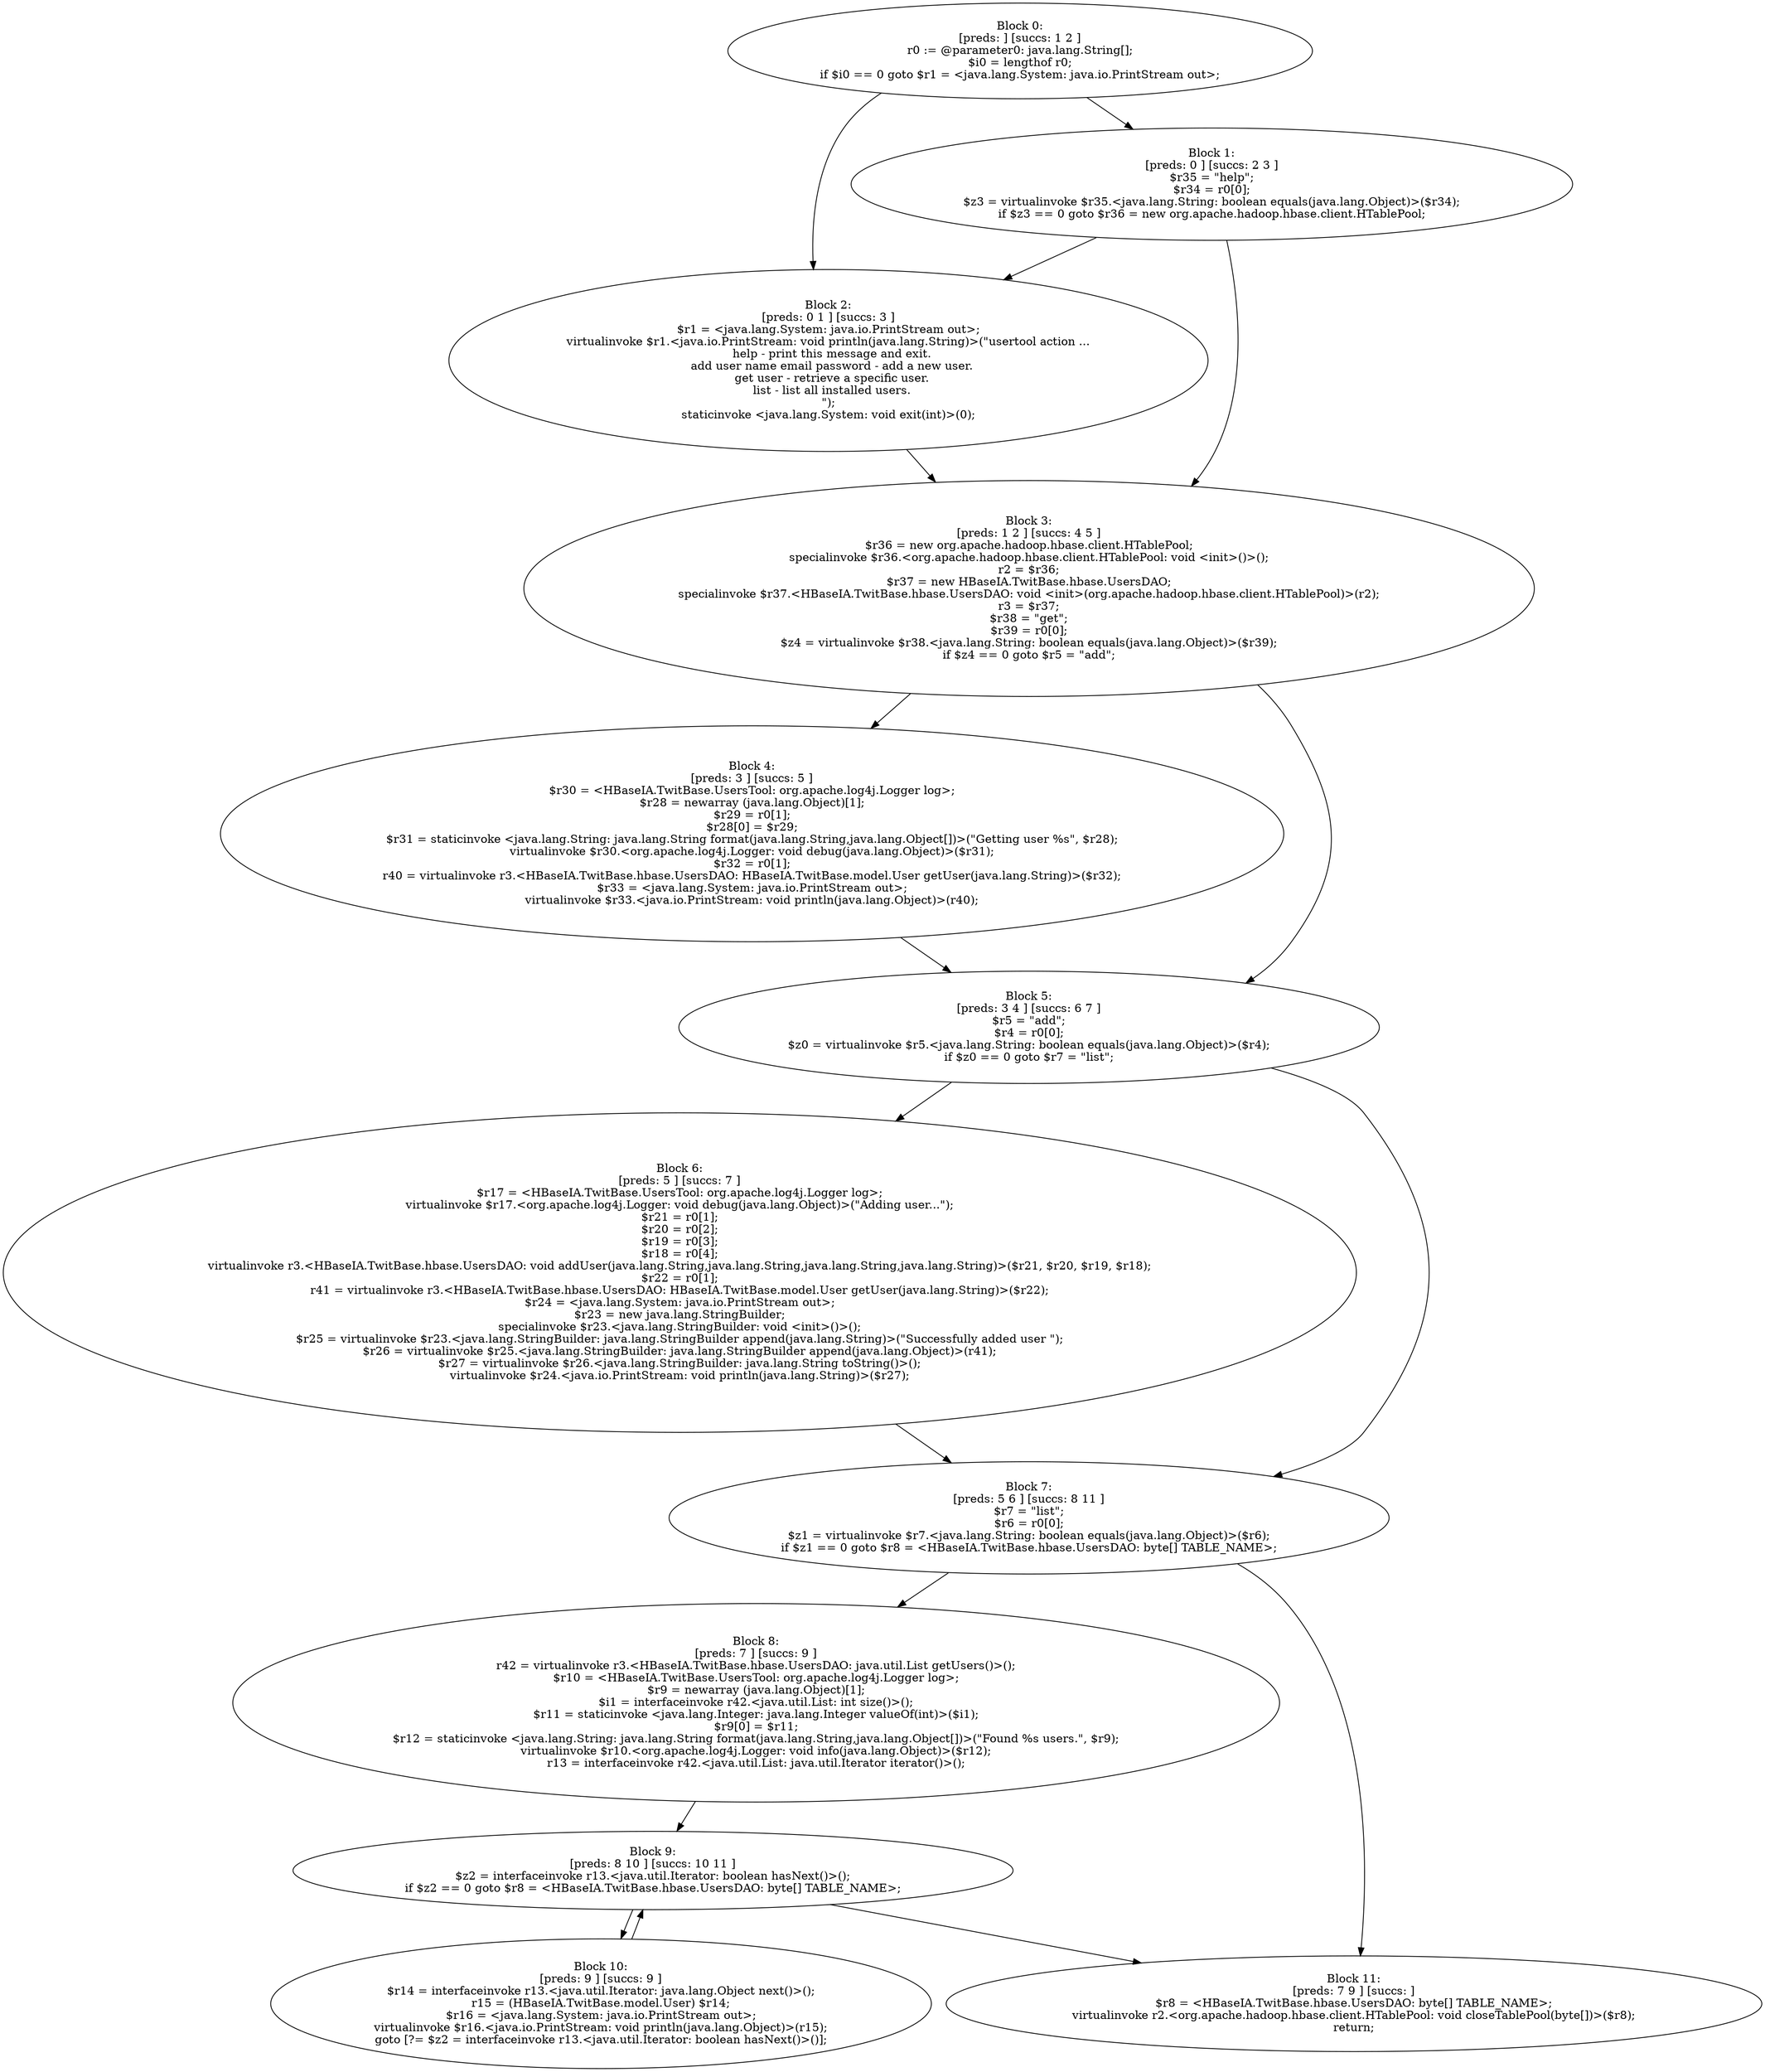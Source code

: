 digraph "unitGraph" {
    "Block 0:
[preds: ] [succs: 1 2 ]
r0 := @parameter0: java.lang.String[];
$i0 = lengthof r0;
if $i0 == 0 goto $r1 = <java.lang.System: java.io.PrintStream out>;
"
    "Block 1:
[preds: 0 ] [succs: 2 3 ]
$r35 = \"help\";
$r34 = r0[0];
$z3 = virtualinvoke $r35.<java.lang.String: boolean equals(java.lang.Object)>($r34);
if $z3 == 0 goto $r36 = new org.apache.hadoop.hbase.client.HTablePool;
"
    "Block 2:
[preds: 0 1 ] [succs: 3 ]
$r1 = <java.lang.System: java.io.PrintStream out>;
virtualinvoke $r1.<java.io.PrintStream: void println(java.lang.String)>(\"usertool action ...\n  help - print this message and exit.\n  add user name email password - add a new user.\n  get user - retrieve a specific user.\n  list - list all installed users.\n\");
staticinvoke <java.lang.System: void exit(int)>(0);
"
    "Block 3:
[preds: 1 2 ] [succs: 4 5 ]
$r36 = new org.apache.hadoop.hbase.client.HTablePool;
specialinvoke $r36.<org.apache.hadoop.hbase.client.HTablePool: void <init>()>();
r2 = $r36;
$r37 = new HBaseIA.TwitBase.hbase.UsersDAO;
specialinvoke $r37.<HBaseIA.TwitBase.hbase.UsersDAO: void <init>(org.apache.hadoop.hbase.client.HTablePool)>(r2);
r3 = $r37;
$r38 = \"get\";
$r39 = r0[0];
$z4 = virtualinvoke $r38.<java.lang.String: boolean equals(java.lang.Object)>($r39);
if $z4 == 0 goto $r5 = \"add\";
"
    "Block 4:
[preds: 3 ] [succs: 5 ]
$r30 = <HBaseIA.TwitBase.UsersTool: org.apache.log4j.Logger log>;
$r28 = newarray (java.lang.Object)[1];
$r29 = r0[1];
$r28[0] = $r29;
$r31 = staticinvoke <java.lang.String: java.lang.String format(java.lang.String,java.lang.Object[])>(\"Getting user %s\", $r28);
virtualinvoke $r30.<org.apache.log4j.Logger: void debug(java.lang.Object)>($r31);
$r32 = r0[1];
r40 = virtualinvoke r3.<HBaseIA.TwitBase.hbase.UsersDAO: HBaseIA.TwitBase.model.User getUser(java.lang.String)>($r32);
$r33 = <java.lang.System: java.io.PrintStream out>;
virtualinvoke $r33.<java.io.PrintStream: void println(java.lang.Object)>(r40);
"
    "Block 5:
[preds: 3 4 ] [succs: 6 7 ]
$r5 = \"add\";
$r4 = r0[0];
$z0 = virtualinvoke $r5.<java.lang.String: boolean equals(java.lang.Object)>($r4);
if $z0 == 0 goto $r7 = \"list\";
"
    "Block 6:
[preds: 5 ] [succs: 7 ]
$r17 = <HBaseIA.TwitBase.UsersTool: org.apache.log4j.Logger log>;
virtualinvoke $r17.<org.apache.log4j.Logger: void debug(java.lang.Object)>(\"Adding user...\");
$r21 = r0[1];
$r20 = r0[2];
$r19 = r0[3];
$r18 = r0[4];
virtualinvoke r3.<HBaseIA.TwitBase.hbase.UsersDAO: void addUser(java.lang.String,java.lang.String,java.lang.String,java.lang.String)>($r21, $r20, $r19, $r18);
$r22 = r0[1];
r41 = virtualinvoke r3.<HBaseIA.TwitBase.hbase.UsersDAO: HBaseIA.TwitBase.model.User getUser(java.lang.String)>($r22);
$r24 = <java.lang.System: java.io.PrintStream out>;
$r23 = new java.lang.StringBuilder;
specialinvoke $r23.<java.lang.StringBuilder: void <init>()>();
$r25 = virtualinvoke $r23.<java.lang.StringBuilder: java.lang.StringBuilder append(java.lang.String)>(\"Successfully added user \");
$r26 = virtualinvoke $r25.<java.lang.StringBuilder: java.lang.StringBuilder append(java.lang.Object)>(r41);
$r27 = virtualinvoke $r26.<java.lang.StringBuilder: java.lang.String toString()>();
virtualinvoke $r24.<java.io.PrintStream: void println(java.lang.String)>($r27);
"
    "Block 7:
[preds: 5 6 ] [succs: 8 11 ]
$r7 = \"list\";
$r6 = r0[0];
$z1 = virtualinvoke $r7.<java.lang.String: boolean equals(java.lang.Object)>($r6);
if $z1 == 0 goto $r8 = <HBaseIA.TwitBase.hbase.UsersDAO: byte[] TABLE_NAME>;
"
    "Block 8:
[preds: 7 ] [succs: 9 ]
r42 = virtualinvoke r3.<HBaseIA.TwitBase.hbase.UsersDAO: java.util.List getUsers()>();
$r10 = <HBaseIA.TwitBase.UsersTool: org.apache.log4j.Logger log>;
$r9 = newarray (java.lang.Object)[1];
$i1 = interfaceinvoke r42.<java.util.List: int size()>();
$r11 = staticinvoke <java.lang.Integer: java.lang.Integer valueOf(int)>($i1);
$r9[0] = $r11;
$r12 = staticinvoke <java.lang.String: java.lang.String format(java.lang.String,java.lang.Object[])>(\"Found %s users.\", $r9);
virtualinvoke $r10.<org.apache.log4j.Logger: void info(java.lang.Object)>($r12);
r13 = interfaceinvoke r42.<java.util.List: java.util.Iterator iterator()>();
"
    "Block 9:
[preds: 8 10 ] [succs: 10 11 ]
$z2 = interfaceinvoke r13.<java.util.Iterator: boolean hasNext()>();
if $z2 == 0 goto $r8 = <HBaseIA.TwitBase.hbase.UsersDAO: byte[] TABLE_NAME>;
"
    "Block 10:
[preds: 9 ] [succs: 9 ]
$r14 = interfaceinvoke r13.<java.util.Iterator: java.lang.Object next()>();
r15 = (HBaseIA.TwitBase.model.User) $r14;
$r16 = <java.lang.System: java.io.PrintStream out>;
virtualinvoke $r16.<java.io.PrintStream: void println(java.lang.Object)>(r15);
goto [?= $z2 = interfaceinvoke r13.<java.util.Iterator: boolean hasNext()>()];
"
    "Block 11:
[preds: 7 9 ] [succs: ]
$r8 = <HBaseIA.TwitBase.hbase.UsersDAO: byte[] TABLE_NAME>;
virtualinvoke r2.<org.apache.hadoop.hbase.client.HTablePool: void closeTablePool(byte[])>($r8);
return;
"
    "Block 0:
[preds: ] [succs: 1 2 ]
r0 := @parameter0: java.lang.String[];
$i0 = lengthof r0;
if $i0 == 0 goto $r1 = <java.lang.System: java.io.PrintStream out>;
"->"Block 1:
[preds: 0 ] [succs: 2 3 ]
$r35 = \"help\";
$r34 = r0[0];
$z3 = virtualinvoke $r35.<java.lang.String: boolean equals(java.lang.Object)>($r34);
if $z3 == 0 goto $r36 = new org.apache.hadoop.hbase.client.HTablePool;
";
    "Block 0:
[preds: ] [succs: 1 2 ]
r0 := @parameter0: java.lang.String[];
$i0 = lengthof r0;
if $i0 == 0 goto $r1 = <java.lang.System: java.io.PrintStream out>;
"->"Block 2:
[preds: 0 1 ] [succs: 3 ]
$r1 = <java.lang.System: java.io.PrintStream out>;
virtualinvoke $r1.<java.io.PrintStream: void println(java.lang.String)>(\"usertool action ...\n  help - print this message and exit.\n  add user name email password - add a new user.\n  get user - retrieve a specific user.\n  list - list all installed users.\n\");
staticinvoke <java.lang.System: void exit(int)>(0);
";
    "Block 1:
[preds: 0 ] [succs: 2 3 ]
$r35 = \"help\";
$r34 = r0[0];
$z3 = virtualinvoke $r35.<java.lang.String: boolean equals(java.lang.Object)>($r34);
if $z3 == 0 goto $r36 = new org.apache.hadoop.hbase.client.HTablePool;
"->"Block 2:
[preds: 0 1 ] [succs: 3 ]
$r1 = <java.lang.System: java.io.PrintStream out>;
virtualinvoke $r1.<java.io.PrintStream: void println(java.lang.String)>(\"usertool action ...\n  help - print this message and exit.\n  add user name email password - add a new user.\n  get user - retrieve a specific user.\n  list - list all installed users.\n\");
staticinvoke <java.lang.System: void exit(int)>(0);
";
    "Block 1:
[preds: 0 ] [succs: 2 3 ]
$r35 = \"help\";
$r34 = r0[0];
$z3 = virtualinvoke $r35.<java.lang.String: boolean equals(java.lang.Object)>($r34);
if $z3 == 0 goto $r36 = new org.apache.hadoop.hbase.client.HTablePool;
"->"Block 3:
[preds: 1 2 ] [succs: 4 5 ]
$r36 = new org.apache.hadoop.hbase.client.HTablePool;
specialinvoke $r36.<org.apache.hadoop.hbase.client.HTablePool: void <init>()>();
r2 = $r36;
$r37 = new HBaseIA.TwitBase.hbase.UsersDAO;
specialinvoke $r37.<HBaseIA.TwitBase.hbase.UsersDAO: void <init>(org.apache.hadoop.hbase.client.HTablePool)>(r2);
r3 = $r37;
$r38 = \"get\";
$r39 = r0[0];
$z4 = virtualinvoke $r38.<java.lang.String: boolean equals(java.lang.Object)>($r39);
if $z4 == 0 goto $r5 = \"add\";
";
    "Block 2:
[preds: 0 1 ] [succs: 3 ]
$r1 = <java.lang.System: java.io.PrintStream out>;
virtualinvoke $r1.<java.io.PrintStream: void println(java.lang.String)>(\"usertool action ...\n  help - print this message and exit.\n  add user name email password - add a new user.\n  get user - retrieve a specific user.\n  list - list all installed users.\n\");
staticinvoke <java.lang.System: void exit(int)>(0);
"->"Block 3:
[preds: 1 2 ] [succs: 4 5 ]
$r36 = new org.apache.hadoop.hbase.client.HTablePool;
specialinvoke $r36.<org.apache.hadoop.hbase.client.HTablePool: void <init>()>();
r2 = $r36;
$r37 = new HBaseIA.TwitBase.hbase.UsersDAO;
specialinvoke $r37.<HBaseIA.TwitBase.hbase.UsersDAO: void <init>(org.apache.hadoop.hbase.client.HTablePool)>(r2);
r3 = $r37;
$r38 = \"get\";
$r39 = r0[0];
$z4 = virtualinvoke $r38.<java.lang.String: boolean equals(java.lang.Object)>($r39);
if $z4 == 0 goto $r5 = \"add\";
";
    "Block 3:
[preds: 1 2 ] [succs: 4 5 ]
$r36 = new org.apache.hadoop.hbase.client.HTablePool;
specialinvoke $r36.<org.apache.hadoop.hbase.client.HTablePool: void <init>()>();
r2 = $r36;
$r37 = new HBaseIA.TwitBase.hbase.UsersDAO;
specialinvoke $r37.<HBaseIA.TwitBase.hbase.UsersDAO: void <init>(org.apache.hadoop.hbase.client.HTablePool)>(r2);
r3 = $r37;
$r38 = \"get\";
$r39 = r0[0];
$z4 = virtualinvoke $r38.<java.lang.String: boolean equals(java.lang.Object)>($r39);
if $z4 == 0 goto $r5 = \"add\";
"->"Block 4:
[preds: 3 ] [succs: 5 ]
$r30 = <HBaseIA.TwitBase.UsersTool: org.apache.log4j.Logger log>;
$r28 = newarray (java.lang.Object)[1];
$r29 = r0[1];
$r28[0] = $r29;
$r31 = staticinvoke <java.lang.String: java.lang.String format(java.lang.String,java.lang.Object[])>(\"Getting user %s\", $r28);
virtualinvoke $r30.<org.apache.log4j.Logger: void debug(java.lang.Object)>($r31);
$r32 = r0[1];
r40 = virtualinvoke r3.<HBaseIA.TwitBase.hbase.UsersDAO: HBaseIA.TwitBase.model.User getUser(java.lang.String)>($r32);
$r33 = <java.lang.System: java.io.PrintStream out>;
virtualinvoke $r33.<java.io.PrintStream: void println(java.lang.Object)>(r40);
";
    "Block 3:
[preds: 1 2 ] [succs: 4 5 ]
$r36 = new org.apache.hadoop.hbase.client.HTablePool;
specialinvoke $r36.<org.apache.hadoop.hbase.client.HTablePool: void <init>()>();
r2 = $r36;
$r37 = new HBaseIA.TwitBase.hbase.UsersDAO;
specialinvoke $r37.<HBaseIA.TwitBase.hbase.UsersDAO: void <init>(org.apache.hadoop.hbase.client.HTablePool)>(r2);
r3 = $r37;
$r38 = \"get\";
$r39 = r0[0];
$z4 = virtualinvoke $r38.<java.lang.String: boolean equals(java.lang.Object)>($r39);
if $z4 == 0 goto $r5 = \"add\";
"->"Block 5:
[preds: 3 4 ] [succs: 6 7 ]
$r5 = \"add\";
$r4 = r0[0];
$z0 = virtualinvoke $r5.<java.lang.String: boolean equals(java.lang.Object)>($r4);
if $z0 == 0 goto $r7 = \"list\";
";
    "Block 4:
[preds: 3 ] [succs: 5 ]
$r30 = <HBaseIA.TwitBase.UsersTool: org.apache.log4j.Logger log>;
$r28 = newarray (java.lang.Object)[1];
$r29 = r0[1];
$r28[0] = $r29;
$r31 = staticinvoke <java.lang.String: java.lang.String format(java.lang.String,java.lang.Object[])>(\"Getting user %s\", $r28);
virtualinvoke $r30.<org.apache.log4j.Logger: void debug(java.lang.Object)>($r31);
$r32 = r0[1];
r40 = virtualinvoke r3.<HBaseIA.TwitBase.hbase.UsersDAO: HBaseIA.TwitBase.model.User getUser(java.lang.String)>($r32);
$r33 = <java.lang.System: java.io.PrintStream out>;
virtualinvoke $r33.<java.io.PrintStream: void println(java.lang.Object)>(r40);
"->"Block 5:
[preds: 3 4 ] [succs: 6 7 ]
$r5 = \"add\";
$r4 = r0[0];
$z0 = virtualinvoke $r5.<java.lang.String: boolean equals(java.lang.Object)>($r4);
if $z0 == 0 goto $r7 = \"list\";
";
    "Block 5:
[preds: 3 4 ] [succs: 6 7 ]
$r5 = \"add\";
$r4 = r0[0];
$z0 = virtualinvoke $r5.<java.lang.String: boolean equals(java.lang.Object)>($r4);
if $z0 == 0 goto $r7 = \"list\";
"->"Block 6:
[preds: 5 ] [succs: 7 ]
$r17 = <HBaseIA.TwitBase.UsersTool: org.apache.log4j.Logger log>;
virtualinvoke $r17.<org.apache.log4j.Logger: void debug(java.lang.Object)>(\"Adding user...\");
$r21 = r0[1];
$r20 = r0[2];
$r19 = r0[3];
$r18 = r0[4];
virtualinvoke r3.<HBaseIA.TwitBase.hbase.UsersDAO: void addUser(java.lang.String,java.lang.String,java.lang.String,java.lang.String)>($r21, $r20, $r19, $r18);
$r22 = r0[1];
r41 = virtualinvoke r3.<HBaseIA.TwitBase.hbase.UsersDAO: HBaseIA.TwitBase.model.User getUser(java.lang.String)>($r22);
$r24 = <java.lang.System: java.io.PrintStream out>;
$r23 = new java.lang.StringBuilder;
specialinvoke $r23.<java.lang.StringBuilder: void <init>()>();
$r25 = virtualinvoke $r23.<java.lang.StringBuilder: java.lang.StringBuilder append(java.lang.String)>(\"Successfully added user \");
$r26 = virtualinvoke $r25.<java.lang.StringBuilder: java.lang.StringBuilder append(java.lang.Object)>(r41);
$r27 = virtualinvoke $r26.<java.lang.StringBuilder: java.lang.String toString()>();
virtualinvoke $r24.<java.io.PrintStream: void println(java.lang.String)>($r27);
";
    "Block 5:
[preds: 3 4 ] [succs: 6 7 ]
$r5 = \"add\";
$r4 = r0[0];
$z0 = virtualinvoke $r5.<java.lang.String: boolean equals(java.lang.Object)>($r4);
if $z0 == 0 goto $r7 = \"list\";
"->"Block 7:
[preds: 5 6 ] [succs: 8 11 ]
$r7 = \"list\";
$r6 = r0[0];
$z1 = virtualinvoke $r7.<java.lang.String: boolean equals(java.lang.Object)>($r6);
if $z1 == 0 goto $r8 = <HBaseIA.TwitBase.hbase.UsersDAO: byte[] TABLE_NAME>;
";
    "Block 6:
[preds: 5 ] [succs: 7 ]
$r17 = <HBaseIA.TwitBase.UsersTool: org.apache.log4j.Logger log>;
virtualinvoke $r17.<org.apache.log4j.Logger: void debug(java.lang.Object)>(\"Adding user...\");
$r21 = r0[1];
$r20 = r0[2];
$r19 = r0[3];
$r18 = r0[4];
virtualinvoke r3.<HBaseIA.TwitBase.hbase.UsersDAO: void addUser(java.lang.String,java.lang.String,java.lang.String,java.lang.String)>($r21, $r20, $r19, $r18);
$r22 = r0[1];
r41 = virtualinvoke r3.<HBaseIA.TwitBase.hbase.UsersDAO: HBaseIA.TwitBase.model.User getUser(java.lang.String)>($r22);
$r24 = <java.lang.System: java.io.PrintStream out>;
$r23 = new java.lang.StringBuilder;
specialinvoke $r23.<java.lang.StringBuilder: void <init>()>();
$r25 = virtualinvoke $r23.<java.lang.StringBuilder: java.lang.StringBuilder append(java.lang.String)>(\"Successfully added user \");
$r26 = virtualinvoke $r25.<java.lang.StringBuilder: java.lang.StringBuilder append(java.lang.Object)>(r41);
$r27 = virtualinvoke $r26.<java.lang.StringBuilder: java.lang.String toString()>();
virtualinvoke $r24.<java.io.PrintStream: void println(java.lang.String)>($r27);
"->"Block 7:
[preds: 5 6 ] [succs: 8 11 ]
$r7 = \"list\";
$r6 = r0[0];
$z1 = virtualinvoke $r7.<java.lang.String: boolean equals(java.lang.Object)>($r6);
if $z1 == 0 goto $r8 = <HBaseIA.TwitBase.hbase.UsersDAO: byte[] TABLE_NAME>;
";
    "Block 7:
[preds: 5 6 ] [succs: 8 11 ]
$r7 = \"list\";
$r6 = r0[0];
$z1 = virtualinvoke $r7.<java.lang.String: boolean equals(java.lang.Object)>($r6);
if $z1 == 0 goto $r8 = <HBaseIA.TwitBase.hbase.UsersDAO: byte[] TABLE_NAME>;
"->"Block 8:
[preds: 7 ] [succs: 9 ]
r42 = virtualinvoke r3.<HBaseIA.TwitBase.hbase.UsersDAO: java.util.List getUsers()>();
$r10 = <HBaseIA.TwitBase.UsersTool: org.apache.log4j.Logger log>;
$r9 = newarray (java.lang.Object)[1];
$i1 = interfaceinvoke r42.<java.util.List: int size()>();
$r11 = staticinvoke <java.lang.Integer: java.lang.Integer valueOf(int)>($i1);
$r9[0] = $r11;
$r12 = staticinvoke <java.lang.String: java.lang.String format(java.lang.String,java.lang.Object[])>(\"Found %s users.\", $r9);
virtualinvoke $r10.<org.apache.log4j.Logger: void info(java.lang.Object)>($r12);
r13 = interfaceinvoke r42.<java.util.List: java.util.Iterator iterator()>();
";
    "Block 7:
[preds: 5 6 ] [succs: 8 11 ]
$r7 = \"list\";
$r6 = r0[0];
$z1 = virtualinvoke $r7.<java.lang.String: boolean equals(java.lang.Object)>($r6);
if $z1 == 0 goto $r8 = <HBaseIA.TwitBase.hbase.UsersDAO: byte[] TABLE_NAME>;
"->"Block 11:
[preds: 7 9 ] [succs: ]
$r8 = <HBaseIA.TwitBase.hbase.UsersDAO: byte[] TABLE_NAME>;
virtualinvoke r2.<org.apache.hadoop.hbase.client.HTablePool: void closeTablePool(byte[])>($r8);
return;
";
    "Block 8:
[preds: 7 ] [succs: 9 ]
r42 = virtualinvoke r3.<HBaseIA.TwitBase.hbase.UsersDAO: java.util.List getUsers()>();
$r10 = <HBaseIA.TwitBase.UsersTool: org.apache.log4j.Logger log>;
$r9 = newarray (java.lang.Object)[1];
$i1 = interfaceinvoke r42.<java.util.List: int size()>();
$r11 = staticinvoke <java.lang.Integer: java.lang.Integer valueOf(int)>($i1);
$r9[0] = $r11;
$r12 = staticinvoke <java.lang.String: java.lang.String format(java.lang.String,java.lang.Object[])>(\"Found %s users.\", $r9);
virtualinvoke $r10.<org.apache.log4j.Logger: void info(java.lang.Object)>($r12);
r13 = interfaceinvoke r42.<java.util.List: java.util.Iterator iterator()>();
"->"Block 9:
[preds: 8 10 ] [succs: 10 11 ]
$z2 = interfaceinvoke r13.<java.util.Iterator: boolean hasNext()>();
if $z2 == 0 goto $r8 = <HBaseIA.TwitBase.hbase.UsersDAO: byte[] TABLE_NAME>;
";
    "Block 9:
[preds: 8 10 ] [succs: 10 11 ]
$z2 = interfaceinvoke r13.<java.util.Iterator: boolean hasNext()>();
if $z2 == 0 goto $r8 = <HBaseIA.TwitBase.hbase.UsersDAO: byte[] TABLE_NAME>;
"->"Block 10:
[preds: 9 ] [succs: 9 ]
$r14 = interfaceinvoke r13.<java.util.Iterator: java.lang.Object next()>();
r15 = (HBaseIA.TwitBase.model.User) $r14;
$r16 = <java.lang.System: java.io.PrintStream out>;
virtualinvoke $r16.<java.io.PrintStream: void println(java.lang.Object)>(r15);
goto [?= $z2 = interfaceinvoke r13.<java.util.Iterator: boolean hasNext()>()];
";
    "Block 9:
[preds: 8 10 ] [succs: 10 11 ]
$z2 = interfaceinvoke r13.<java.util.Iterator: boolean hasNext()>();
if $z2 == 0 goto $r8 = <HBaseIA.TwitBase.hbase.UsersDAO: byte[] TABLE_NAME>;
"->"Block 11:
[preds: 7 9 ] [succs: ]
$r8 = <HBaseIA.TwitBase.hbase.UsersDAO: byte[] TABLE_NAME>;
virtualinvoke r2.<org.apache.hadoop.hbase.client.HTablePool: void closeTablePool(byte[])>($r8);
return;
";
    "Block 10:
[preds: 9 ] [succs: 9 ]
$r14 = interfaceinvoke r13.<java.util.Iterator: java.lang.Object next()>();
r15 = (HBaseIA.TwitBase.model.User) $r14;
$r16 = <java.lang.System: java.io.PrintStream out>;
virtualinvoke $r16.<java.io.PrintStream: void println(java.lang.Object)>(r15);
goto [?= $z2 = interfaceinvoke r13.<java.util.Iterator: boolean hasNext()>()];
"->"Block 9:
[preds: 8 10 ] [succs: 10 11 ]
$z2 = interfaceinvoke r13.<java.util.Iterator: boolean hasNext()>();
if $z2 == 0 goto $r8 = <HBaseIA.TwitBase.hbase.UsersDAO: byte[] TABLE_NAME>;
";
}
